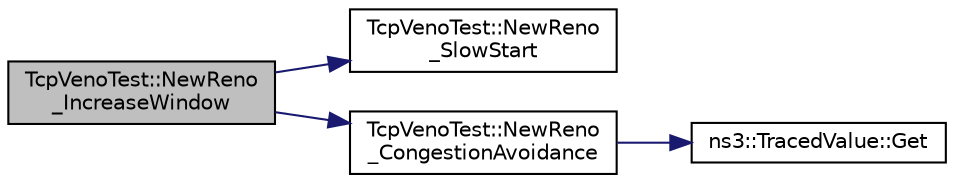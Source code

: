 digraph "TcpVenoTest::NewReno_IncreaseWindow"
{
  edge [fontname="Helvetica",fontsize="10",labelfontname="Helvetica",labelfontsize="10"];
  node [fontname="Helvetica",fontsize="10",shape=record];
  rankdir="LR";
  Node1 [label="TcpVenoTest::NewReno\l_IncreaseWindow",height=0.2,width=0.4,color="black", fillcolor="grey75", style="filled", fontcolor="black"];
  Node1 -> Node2 [color="midnightblue",fontsize="10",style="solid"];
  Node2 [label="TcpVenoTest::NewReno\l_SlowStart",height=0.2,width=0.4,color="black", fillcolor="white", style="filled",URL="$db/d48/classTcpVenoTest.html#aa3390435b7a8316dff0e8f67f65237e6",tooltip="Mimics the NewReno SlowStart algorithm. "];
  Node1 -> Node3 [color="midnightblue",fontsize="10",style="solid"];
  Node3 [label="TcpVenoTest::NewReno\l_CongestionAvoidance",height=0.2,width=0.4,color="black", fillcolor="white", style="filled",URL="$db/d48/classTcpVenoTest.html#a0b135bede498ad6b25f015f59c4d48ab",tooltip="Mimics the NewReno Congestion Avoidance algorithm. "];
  Node3 -> Node4 [color="midnightblue",fontsize="10",style="solid"];
  Node4 [label="ns3::TracedValue::Get",height=0.2,width=0.4,color="black", fillcolor="white", style="filled",URL="$df/d97/classns3_1_1TracedValue.html#a10fddd1de961ac65acfbeb440a1e8551"];
}
